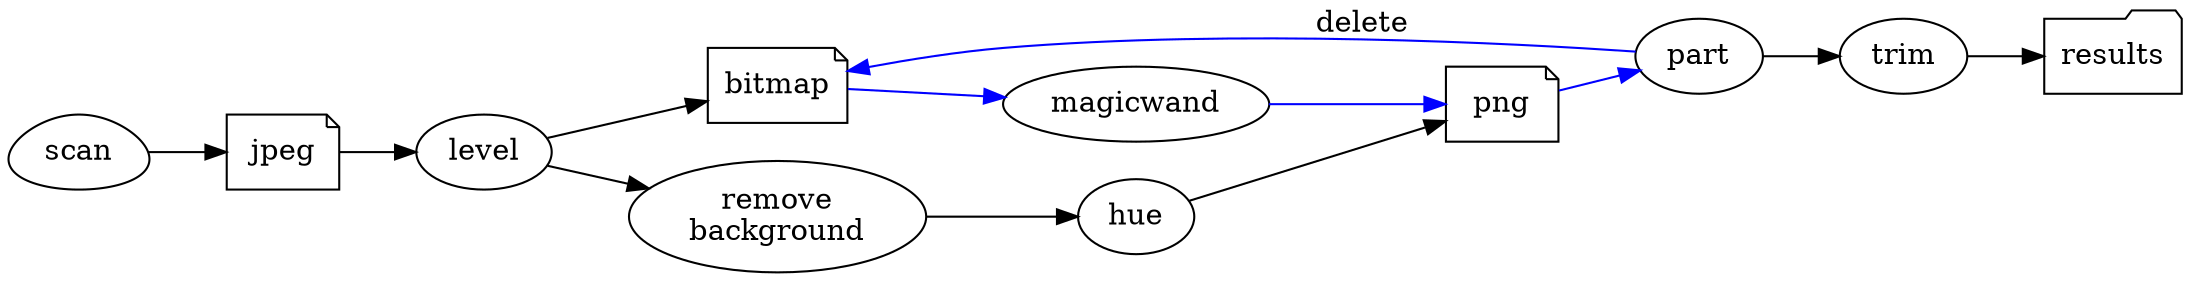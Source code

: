 digraph {
	
	rankdir="LR"
	
	subgraph {
		node[shape="note"]
		jpeg
		png
		bitmap
	}
	subgraph {
		node[shape="egg"]
		scan
	}
	subgraph {
		node[shape="folder"]
		results
	}
	
	scan -> jpeg -> level -> bitmap
	bitmap -> magicwand -> png -> part [color=blue]
	
	level -> "remove\nbackground" -> hue -> png
	trim -> results
	
	part -> bitmap [label=" delete" color=blue]
	part -> trim 
	
}